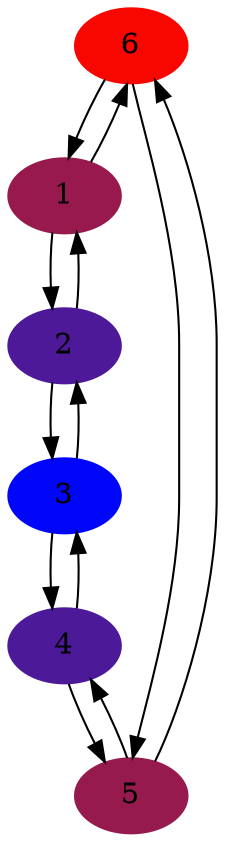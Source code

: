 digraph network
{
	6 -> 1;
	2 -> 1;
	1 -> 2;
	3 -> 2;
	2 -> 3;
	4 -> 3;
	3 -> 4;
	5 -> 4;
	4 -> 5;
	6 -> 5;
	5 -> 6;
	1 -> 6;
	1 [color="#98194e", style=filled];
	2 [color="#4d1999", style=filled];
	3 [color="#0007f8", style=filled];
	4 [color="#4c1999", style=filled];
	5 [color="#971a4e", style=filled];
	6 [color="#f80700", style=filled];
}
